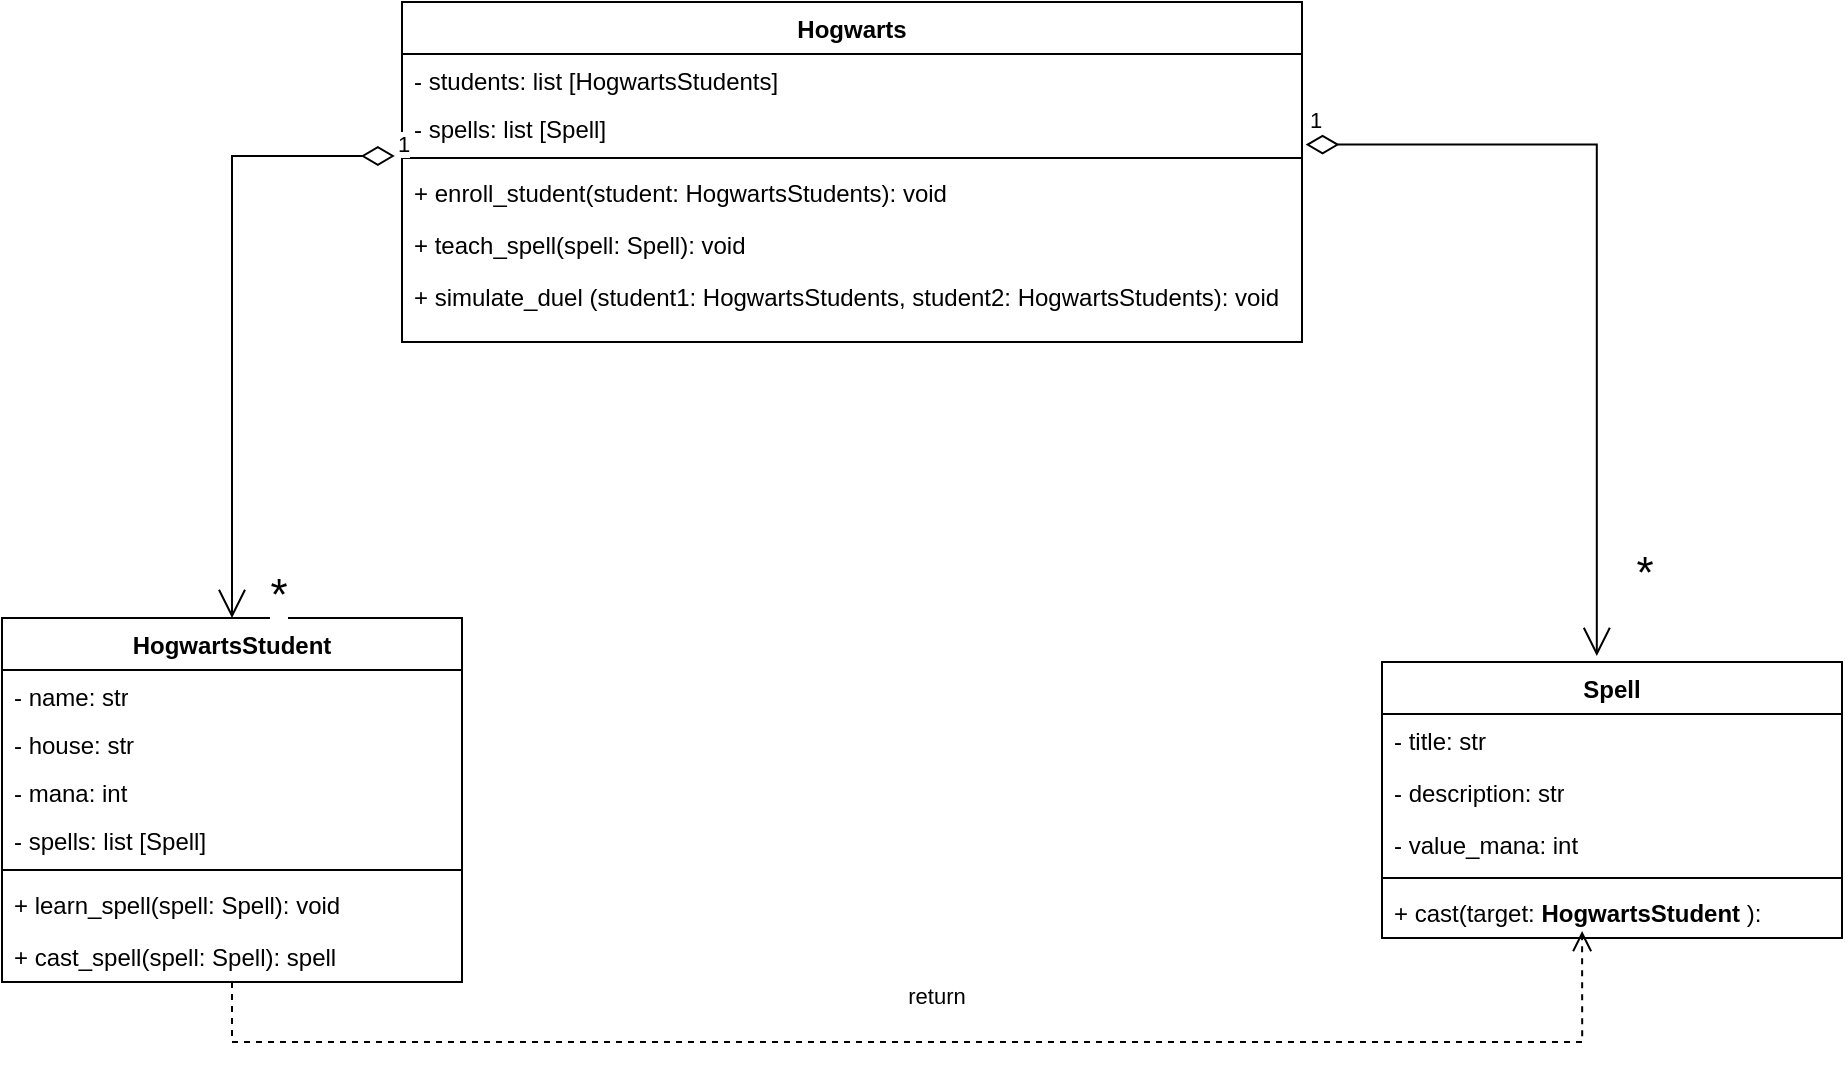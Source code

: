 <mxfile version="26.0.10">
  <diagram name="Страница — 1" id="aP-bYJqyAeypJRkswwu1">
    <mxGraphModel dx="1100" dy="1758" grid="1" gridSize="10" guides="1" tooltips="1" connect="1" arrows="1" fold="1" page="1" pageScale="1" pageWidth="827" pageHeight="1169" math="0" shadow="0">
      <root>
        <mxCell id="0" />
        <mxCell id="1" parent="0" />
        <mxCell id="LRzEMWB-eHPD9QgthW54-1" value="HogwartsStudent" style="swimlane;fontStyle=1;align=center;verticalAlign=top;childLayout=stackLayout;horizontal=1;startSize=26;horizontalStack=0;resizeParent=1;resizeParentMax=0;resizeLast=0;collapsible=1;marginBottom=0;whiteSpace=wrap;html=1;" vertex="1" parent="1">
          <mxGeometry x="20" y="-2" width="230" height="182" as="geometry" />
        </mxCell>
        <mxCell id="LRzEMWB-eHPD9QgthW54-16" value="- name: str" style="text;strokeColor=none;fillColor=none;align=left;verticalAlign=top;spacingLeft=4;spacingRight=4;overflow=hidden;rotatable=0;points=[[0,0.5],[1,0.5]];portConstraint=eastwest;whiteSpace=wrap;html=1;" vertex="1" parent="LRzEMWB-eHPD9QgthW54-1">
          <mxGeometry y="26" width="230" height="24" as="geometry" />
        </mxCell>
        <mxCell id="LRzEMWB-eHPD9QgthW54-2" value="- house: str" style="text;strokeColor=none;fillColor=none;align=left;verticalAlign=top;spacingLeft=4;spacingRight=4;overflow=hidden;rotatable=0;points=[[0,0.5],[1,0.5]];portConstraint=eastwest;whiteSpace=wrap;html=1;" vertex="1" parent="LRzEMWB-eHPD9QgthW54-1">
          <mxGeometry y="50" width="230" height="24" as="geometry" />
        </mxCell>
        <mxCell id="LRzEMWB-eHPD9QgthW54-17" value="- mana: int" style="text;strokeColor=none;fillColor=none;align=left;verticalAlign=top;spacingLeft=4;spacingRight=4;overflow=hidden;rotatable=0;points=[[0,0.5],[1,0.5]];portConstraint=eastwest;whiteSpace=wrap;html=1;" vertex="1" parent="LRzEMWB-eHPD9QgthW54-1">
          <mxGeometry y="74" width="230" height="24" as="geometry" />
        </mxCell>
        <mxCell id="LRzEMWB-eHPD9QgthW54-18" value="- spells: list [Spell]" style="text;strokeColor=none;fillColor=none;align=left;verticalAlign=top;spacingLeft=4;spacingRight=4;overflow=hidden;rotatable=0;points=[[0,0.5],[1,0.5]];portConstraint=eastwest;whiteSpace=wrap;html=1;" vertex="1" parent="LRzEMWB-eHPD9QgthW54-1">
          <mxGeometry y="98" width="230" height="24" as="geometry" />
        </mxCell>
        <mxCell id="LRzEMWB-eHPD9QgthW54-3" value="" style="line;strokeWidth=1;fillColor=none;align=left;verticalAlign=middle;spacingTop=-1;spacingLeft=3;spacingRight=3;rotatable=0;labelPosition=right;points=[];portConstraint=eastwest;strokeColor=inherit;" vertex="1" parent="LRzEMWB-eHPD9QgthW54-1">
          <mxGeometry y="122" width="230" height="8" as="geometry" />
        </mxCell>
        <mxCell id="LRzEMWB-eHPD9QgthW54-4" value="+ learn_spell(spell: Spell): void" style="text;strokeColor=none;fillColor=none;align=left;verticalAlign=top;spacingLeft=4;spacingRight=4;overflow=hidden;rotatable=0;points=[[0,0.5],[1,0.5]];portConstraint=eastwest;whiteSpace=wrap;html=1;" vertex="1" parent="LRzEMWB-eHPD9QgthW54-1">
          <mxGeometry y="130" width="230" height="26" as="geometry" />
        </mxCell>
        <mxCell id="LRzEMWB-eHPD9QgthW54-19" value="+ cast_spell(spell: Spell): spell" style="text;strokeColor=none;fillColor=none;align=left;verticalAlign=top;spacingLeft=4;spacingRight=4;overflow=hidden;rotatable=0;points=[[0,0.5],[1,0.5]];portConstraint=eastwest;whiteSpace=wrap;html=1;" vertex="1" parent="LRzEMWB-eHPD9QgthW54-1">
          <mxGeometry y="156" width="230" height="26" as="geometry" />
        </mxCell>
        <mxCell id="LRzEMWB-eHPD9QgthW54-5" value="Spell" style="swimlane;fontStyle=1;align=center;verticalAlign=top;childLayout=stackLayout;horizontal=1;startSize=26;horizontalStack=0;resizeParent=1;resizeParentMax=0;resizeLast=0;collapsible=1;marginBottom=0;whiteSpace=wrap;html=1;" vertex="1" parent="1">
          <mxGeometry x="710" y="20" width="230" height="138" as="geometry" />
        </mxCell>
        <mxCell id="LRzEMWB-eHPD9QgthW54-8" value="- title: str" style="text;strokeColor=none;fillColor=none;align=left;verticalAlign=top;spacingLeft=4;spacingRight=4;overflow=hidden;rotatable=0;points=[[0,0.5],[1,0.5]];portConstraint=eastwest;whiteSpace=wrap;html=1;" vertex="1" parent="LRzEMWB-eHPD9QgthW54-5">
          <mxGeometry y="26" width="230" height="26" as="geometry" />
        </mxCell>
        <mxCell id="LRzEMWB-eHPD9QgthW54-6" value="- description: str" style="text;strokeColor=none;fillColor=none;align=left;verticalAlign=top;spacingLeft=4;spacingRight=4;overflow=hidden;rotatable=0;points=[[0,0.5],[1,0.5]];portConstraint=eastwest;whiteSpace=wrap;html=1;" vertex="1" parent="LRzEMWB-eHPD9QgthW54-5">
          <mxGeometry y="52" width="230" height="26" as="geometry" />
        </mxCell>
        <mxCell id="LRzEMWB-eHPD9QgthW54-22" value="- value_mana: int" style="text;strokeColor=none;fillColor=none;align=left;verticalAlign=top;spacingLeft=4;spacingRight=4;overflow=hidden;rotatable=0;points=[[0,0.5],[1,0.5]];portConstraint=eastwest;whiteSpace=wrap;html=1;" vertex="1" parent="LRzEMWB-eHPD9QgthW54-5">
          <mxGeometry y="78" width="230" height="26" as="geometry" />
        </mxCell>
        <mxCell id="LRzEMWB-eHPD9QgthW54-7" value="" style="line;strokeWidth=1;fillColor=none;align=left;verticalAlign=middle;spacingTop=-1;spacingLeft=3;spacingRight=3;rotatable=0;labelPosition=right;points=[];portConstraint=eastwest;strokeColor=inherit;" vertex="1" parent="LRzEMWB-eHPD9QgthW54-5">
          <mxGeometry y="104" width="230" height="8" as="geometry" />
        </mxCell>
        <mxCell id="LRzEMWB-eHPD9QgthW54-21" value="+ cast(target:&amp;nbsp;&lt;span style=&quot;font-weight: 700; text-align: center;&quot;&gt;HogwartsStudent&lt;/span&gt;&amp;nbsp;):" style="text;strokeColor=none;fillColor=none;align=left;verticalAlign=top;spacingLeft=4;spacingRight=4;overflow=hidden;rotatable=0;points=[[0,0.5],[1,0.5]];portConstraint=eastwest;whiteSpace=wrap;html=1;" vertex="1" parent="LRzEMWB-eHPD9QgthW54-5">
          <mxGeometry y="112" width="230" height="26" as="geometry" />
        </mxCell>
        <mxCell id="LRzEMWB-eHPD9QgthW54-25" value="Hogwarts" style="swimlane;fontStyle=1;align=center;verticalAlign=top;childLayout=stackLayout;horizontal=1;startSize=26;horizontalStack=0;resizeParent=1;resizeParentMax=0;resizeLast=0;collapsible=1;marginBottom=0;whiteSpace=wrap;html=1;" vertex="1" parent="1">
          <mxGeometry x="220" y="-310" width="450" height="170" as="geometry" />
        </mxCell>
        <mxCell id="LRzEMWB-eHPD9QgthW54-26" value="- students: list [HogwartsStudents]" style="text;strokeColor=none;fillColor=none;align=left;verticalAlign=top;spacingLeft=4;spacingRight=4;overflow=hidden;rotatable=0;points=[[0,0.5],[1,0.5]];portConstraint=eastwest;whiteSpace=wrap;html=1;" vertex="1" parent="LRzEMWB-eHPD9QgthW54-25">
          <mxGeometry y="26" width="450" height="24" as="geometry" />
        </mxCell>
        <mxCell id="LRzEMWB-eHPD9QgthW54-27" value="- spells: list [Spell]" style="text;strokeColor=none;fillColor=none;align=left;verticalAlign=top;spacingLeft=4;spacingRight=4;overflow=hidden;rotatable=0;points=[[0,0.5],[1,0.5]];portConstraint=eastwest;whiteSpace=wrap;html=1;" vertex="1" parent="LRzEMWB-eHPD9QgthW54-25">
          <mxGeometry y="50" width="450" height="24" as="geometry" />
        </mxCell>
        <mxCell id="LRzEMWB-eHPD9QgthW54-30" value="" style="line;strokeWidth=1;fillColor=none;align=left;verticalAlign=middle;spacingTop=-1;spacingLeft=3;spacingRight=3;rotatable=0;labelPosition=right;points=[];portConstraint=eastwest;strokeColor=inherit;" vertex="1" parent="LRzEMWB-eHPD9QgthW54-25">
          <mxGeometry y="74" width="450" height="8" as="geometry" />
        </mxCell>
        <mxCell id="LRzEMWB-eHPD9QgthW54-31" value="+ enroll_student(student: HogwartsStudents): void" style="text;strokeColor=none;fillColor=none;align=left;verticalAlign=top;spacingLeft=4;spacingRight=4;overflow=hidden;rotatable=0;points=[[0,0.5],[1,0.5]];portConstraint=eastwest;whiteSpace=wrap;html=1;" vertex="1" parent="LRzEMWB-eHPD9QgthW54-25">
          <mxGeometry y="82" width="450" height="26" as="geometry" />
        </mxCell>
        <mxCell id="LRzEMWB-eHPD9QgthW54-32" value="+ teach_spell(spell: Spell): void" style="text;strokeColor=none;fillColor=none;align=left;verticalAlign=top;spacingLeft=4;spacingRight=4;overflow=hidden;rotatable=0;points=[[0,0.5],[1,0.5]];portConstraint=eastwest;whiteSpace=wrap;html=1;" vertex="1" parent="LRzEMWB-eHPD9QgthW54-25">
          <mxGeometry y="108" width="450" height="26" as="geometry" />
        </mxCell>
        <mxCell id="LRzEMWB-eHPD9QgthW54-33" value="+ simulate_duel (student1: HogwartsStudents, student2: HogwartsStudents): void" style="text;strokeColor=none;fillColor=none;align=left;verticalAlign=top;spacingLeft=4;spacingRight=4;overflow=hidden;rotatable=0;points=[[0,0.5],[1,0.5]];portConstraint=eastwest;whiteSpace=wrap;html=1;" vertex="1" parent="LRzEMWB-eHPD9QgthW54-25">
          <mxGeometry y="134" width="450" height="36" as="geometry" />
        </mxCell>
        <mxCell id="LRzEMWB-eHPD9QgthW54-34" value="1" style="endArrow=open;html=1;endSize=12;startArrow=diamondThin;startSize=14;startFill=0;edgeStyle=orthogonalEdgeStyle;align=left;verticalAlign=bottom;rounded=0;exitX=1.004;exitY=0.888;exitDx=0;exitDy=0;exitPerimeter=0;entryX=0.467;entryY=-0.022;entryDx=0;entryDy=0;entryPerimeter=0;" edge="1" parent="1" source="LRzEMWB-eHPD9QgthW54-27" target="LRzEMWB-eHPD9QgthW54-5">
          <mxGeometry x="-1" y="3" relative="1" as="geometry">
            <mxPoint x="590" y="-60" as="sourcePoint" />
            <mxPoint x="750" y="-60" as="targetPoint" />
          </mxGeometry>
        </mxCell>
        <mxCell id="LRzEMWB-eHPD9QgthW54-35" value="&lt;font style=&quot;font-size: 22px;&quot;&gt;*&lt;/font&gt;" style="edgeLabel;html=1;align=center;verticalAlign=middle;resizable=0;points=[];" vertex="1" connectable="0" parent="LRzEMWB-eHPD9QgthW54-34">
          <mxGeometry x="0.322" y="4" relative="1" as="geometry">
            <mxPoint x="19" y="95" as="offset" />
          </mxGeometry>
        </mxCell>
        <mxCell id="LRzEMWB-eHPD9QgthW54-36" value="1" style="endArrow=open;html=1;endSize=12;startArrow=diamondThin;startSize=14;startFill=0;edgeStyle=orthogonalEdgeStyle;align=left;verticalAlign=bottom;rounded=0;exitX=-0.008;exitY=1.125;exitDx=0;exitDy=0;exitPerimeter=0;entryX=0.5;entryY=0;entryDx=0;entryDy=0;" edge="1" parent="1" source="LRzEMWB-eHPD9QgthW54-27" target="LRzEMWB-eHPD9QgthW54-1">
          <mxGeometry x="-1" y="3" relative="1" as="geometry">
            <mxPoint x="100" y="-190" as="sourcePoint" />
            <mxPoint x="205" y="66" as="targetPoint" />
          </mxGeometry>
        </mxCell>
        <mxCell id="LRzEMWB-eHPD9QgthW54-37" value="&lt;font style=&quot;font-size: 22px;&quot;&gt;*&lt;/font&gt;" style="edgeLabel;html=1;align=center;verticalAlign=middle;resizable=0;points=[];" vertex="1" connectable="0" parent="LRzEMWB-eHPD9QgthW54-36">
          <mxGeometry x="0.322" y="4" relative="1" as="geometry">
            <mxPoint x="19" y="95" as="offset" />
          </mxGeometry>
        </mxCell>
        <mxCell id="LRzEMWB-eHPD9QgthW54-38" value="return" style="html=1;verticalAlign=bottom;endArrow=open;dashed=1;endSize=8;rounded=0;strokeColor=default;edgeStyle=orthogonalEdgeStyle;entryX=0.435;entryY=0.865;entryDx=0;entryDy=0;entryPerimeter=0;" edge="1" parent="1" source="LRzEMWB-eHPD9QgthW54-19" target="LRzEMWB-eHPD9QgthW54-21">
          <mxGeometry x="0.003" y="14" relative="1" as="geometry">
            <mxPoint x="140.0" y="244.498" as="sourcePoint" />
            <mxPoint x="836.27" y="230" as="targetPoint" />
            <Array as="points">
              <mxPoint x="135" y="210" />
              <mxPoint x="810" y="210" />
            </Array>
            <mxPoint as="offset" />
          </mxGeometry>
        </mxCell>
      </root>
    </mxGraphModel>
  </diagram>
</mxfile>
